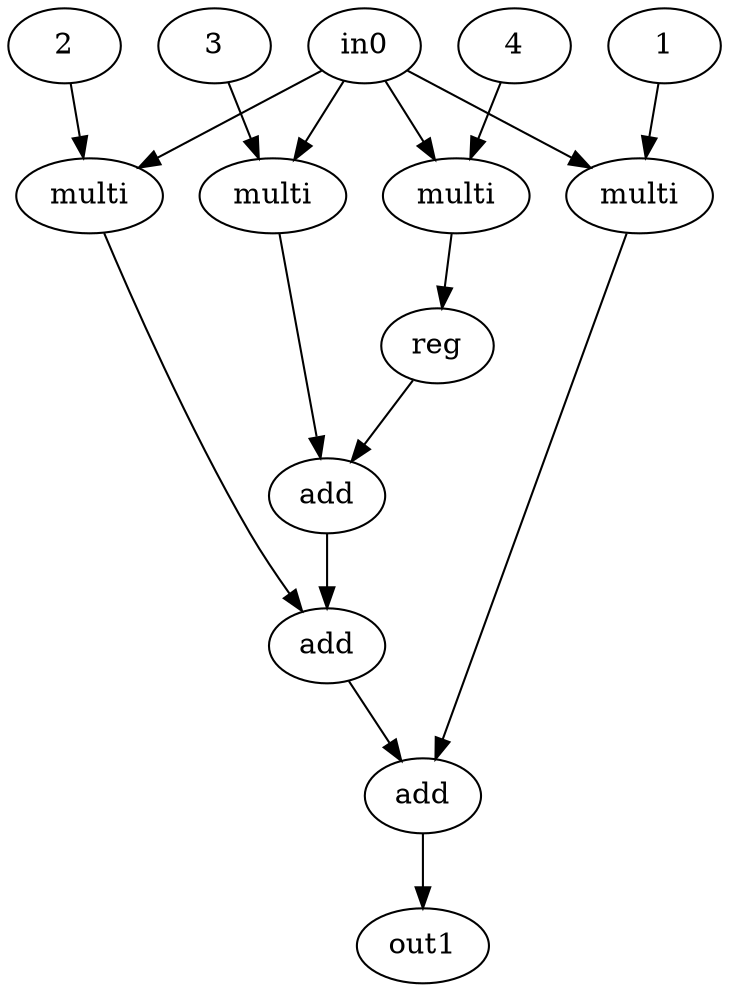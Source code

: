 digraph fir{
 0 [ label = in0 ]
 1 [ label = out1 ]
 2 [ label = multi, VALUE = 4]
 "2.4"[ label = 4 ]
 3 [ label = reg]
 4 [ label = multi, VALUE = 3]
 "4.3"[ label = 3 ]
 5 [ label = add]
 6 [ label = multi, VALUE = 2]
 "6.2"[ label = 2 ]
 7 [ label = add]
 8 [ label = multi, VALUE = 1]
 "8.1"[ label = 1 ]
 9 [ label = add]
 0 -> 2
 0 -> 4
 0 -> 6
 0 -> 8
 "2.4" -> 2
 2 -> 3
 3 -> 5
 "4.3" -> 4
 4 -> 5
 5 -> 7
 "6.2" -> 6
 6 -> 7
 7 -> 9
 "8.1" -> 8
 8 -> 9
 9 -> 1
}
